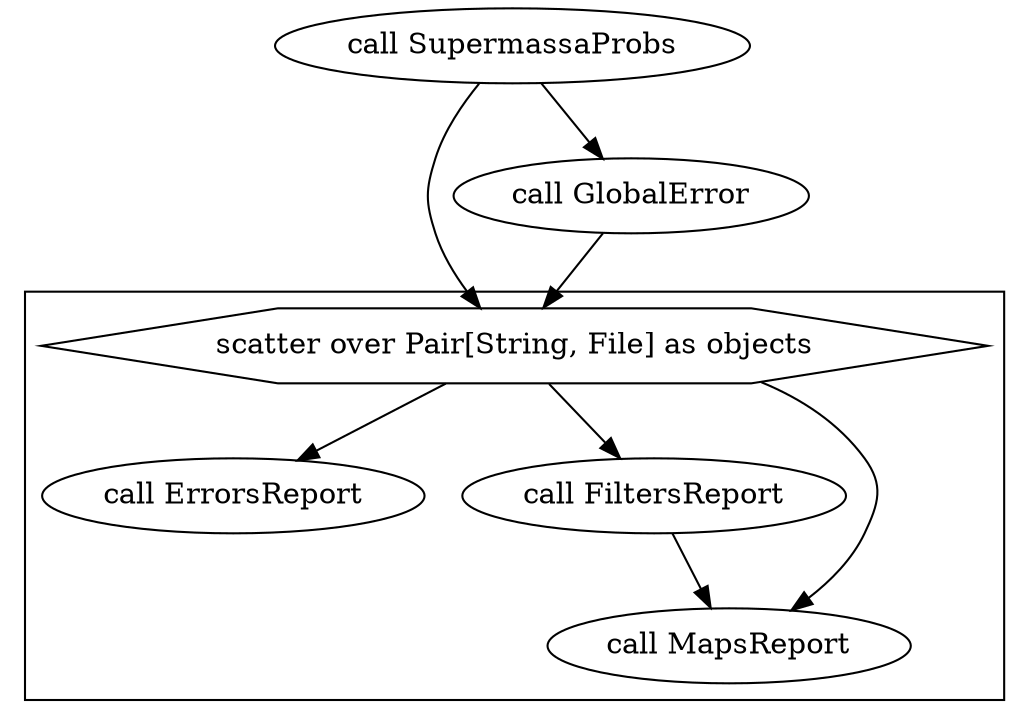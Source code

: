 digraph SupermassaMaps {
  #rankdir=LR;
  compound=true;

  # Links
  SCATTER_0_VARIABLE_objects -> CALL_ErrorsReport
  CALL_GlobalError -> SCATTER_0_VARIABLE_objects
  CALL_FiltersReport -> CALL_MapsReport
  SCATTER_0_VARIABLE_objects -> CALL_MapsReport
  SCATTER_0_VARIABLE_objects -> CALL_FiltersReport
  CALL_SupermassaProbs -> CALL_GlobalError
  CALL_SupermassaProbs -> SCATTER_0_VARIABLE_objects

  # Nodes
  CALL_GlobalError [label="call GlobalError"]
  CALL_SupermassaProbs [label="call SupermassaProbs"]
  subgraph cluster_0 {
    style="filled,solid";
    fillcolor=white;
    CALL_FiltersReport [label="call FiltersReport"]
    CALL_MapsReport [label="call MapsReport"]
    CALL_ErrorsReport [label="call ErrorsReport"]
    SCATTER_0_VARIABLE_objects [shape="hexagon" label="scatter over Pair[String, File] as objects"]
  }
}
